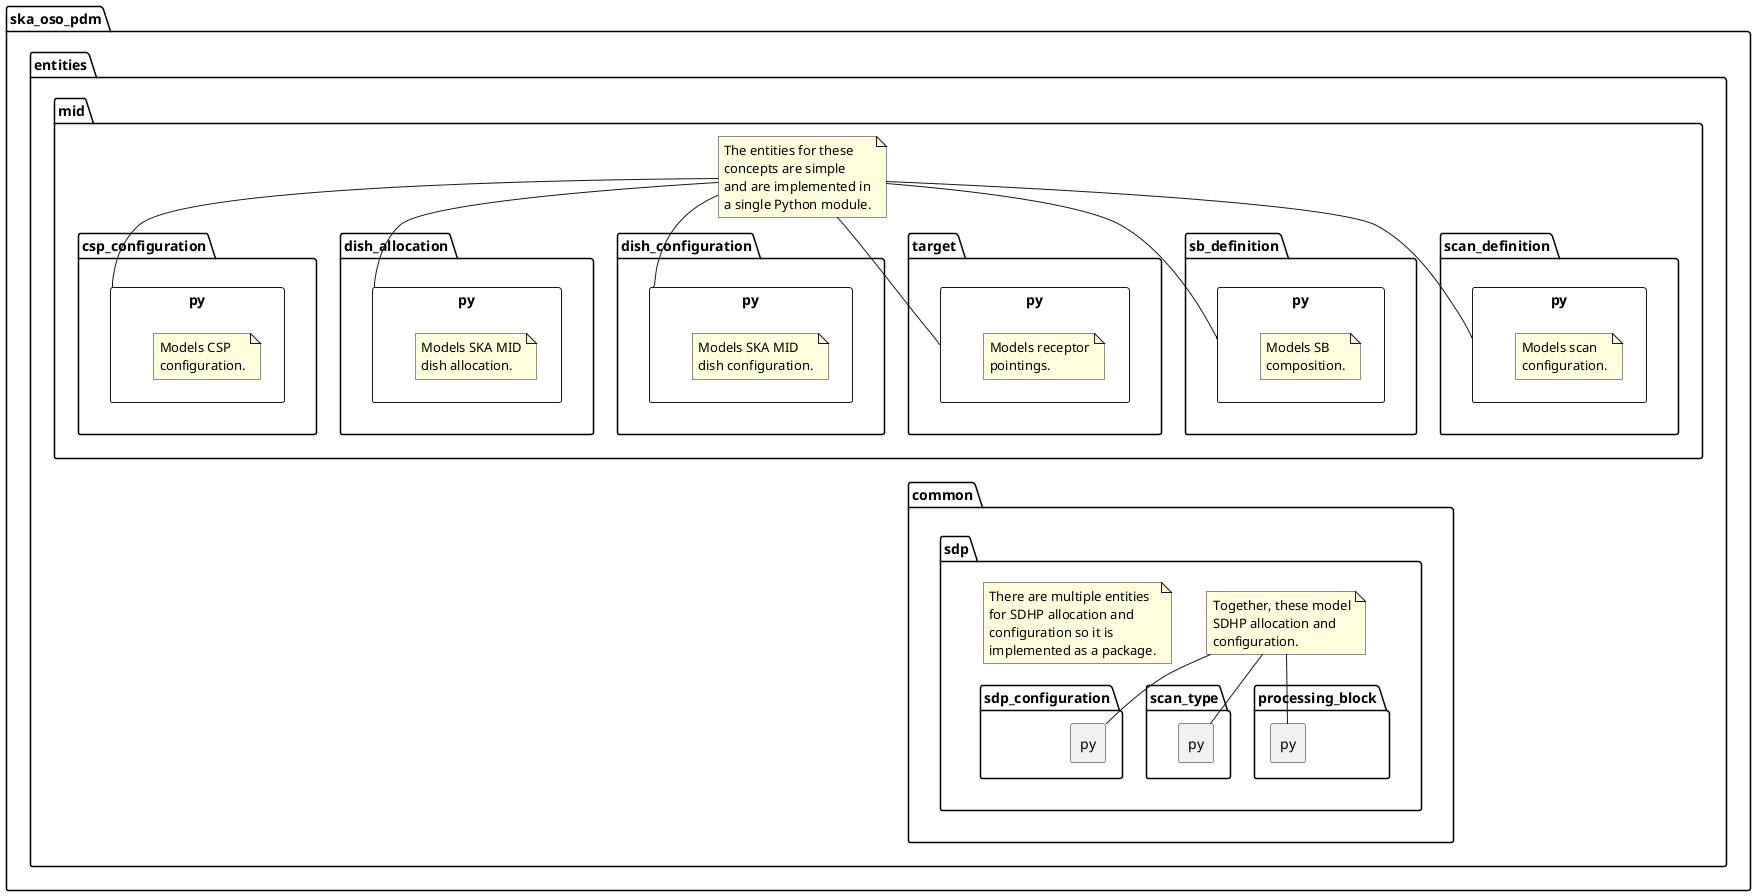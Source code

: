 @startuml
hide empty members

package ska_oso_pdm.entities {
    package common {
        package sdp {
            package sdp_configuration.py <<Rectangle>> {
            }

            package scan_type.py <<Rectangle>> {
            }

            package processing_block.py <<Rectangle>> {
            }

            note as N20
                Together, these model
                SDHP allocation and
                configuration.
            end note

            note as p1
                There are multiple entities
                for SDHP allocation and
                configuration so it is
                implemented as a package.
            end note

            N20 -- sdp_configuration.py
            N20 -- scan_type.py
            N20 -- processing_block.py
        }
	}
}

package ska_oso_pdm.entities {
    package mid {
	package csp_configuration.py <<Rectangle>> {
		note as N1
			Models CSP
			configuration.
		end note
	}

	package dish_allocation.py <<Rectangle>> {
		note as N2
			Models SKA MID
			dish allocation.
		end note
	}

	package dish_configuration.py <<Rectangle>> {
		note as N3
			Models SKA MID
			dish configuration.
		end note
	}

	package target.py <<Rectangle>> {
		note as N4
			Models receptor
			pointings.
		end note
	}

	package sb_definition.py <<Rectangle>> {
		note as N5
			Models SB
			composition.
		end note
	}

	package scan_definition.py <<Rectangle>> {
		note as N6
			Models scan
			configuration.
		end note
	}

	note as simple
		The entities for these
		concepts are simple
		and are implemented in
		a single Python module.
	end note

    simple -- csp_configuration.py
    simple -- dish_allocation.py
    simple -- dish_configuration.py
    simple -- target.py
    simple -- sb_definition.py
    simple -- scan_definition.py

    target.py -[hidden]-> sdp
    }

}

@enduml
